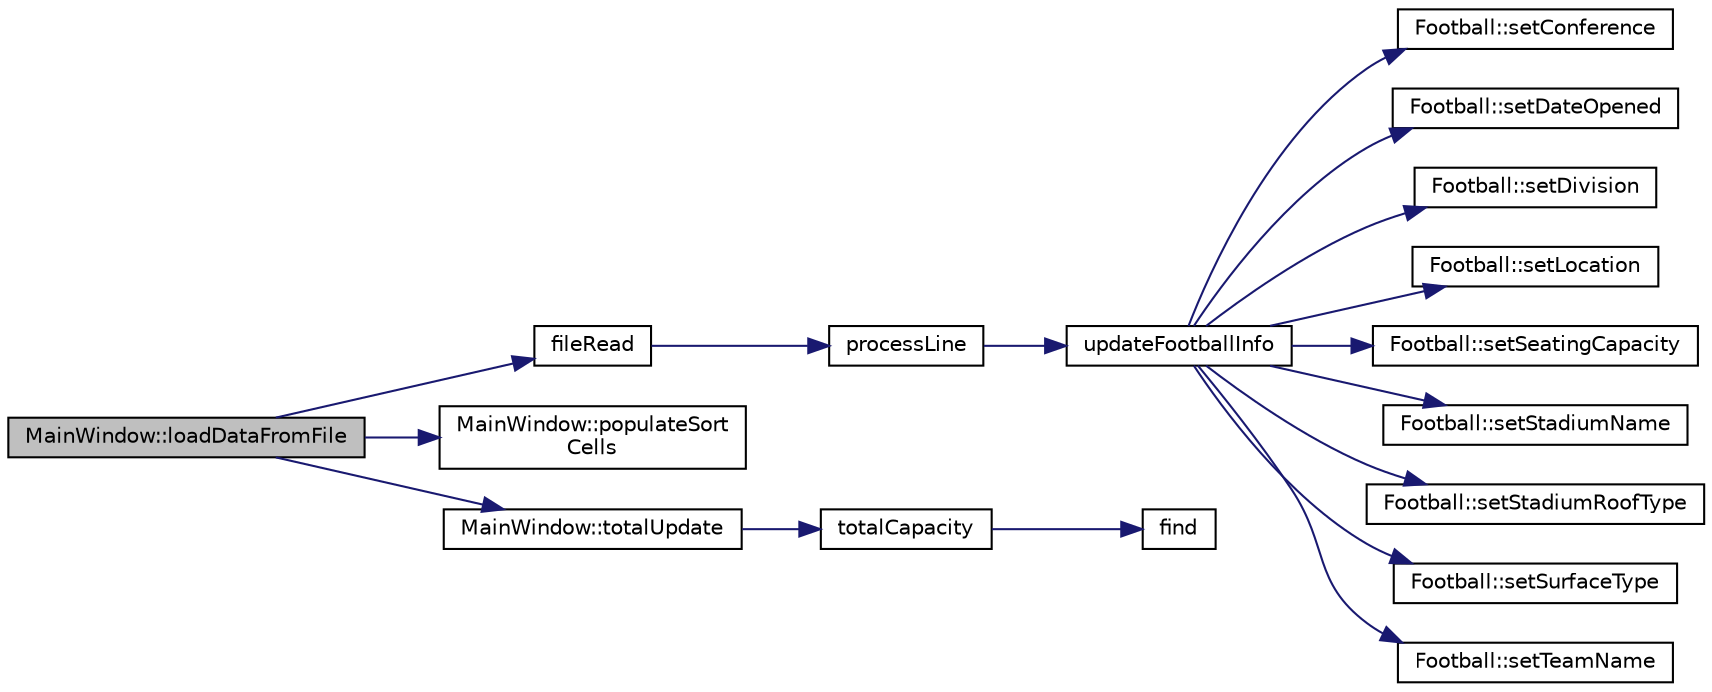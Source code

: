 digraph "MainWindow::loadDataFromFile"
{
 // LATEX_PDF_SIZE
  edge [fontname="Helvetica",fontsize="10",labelfontname="Helvetica",labelfontsize="10"];
  node [fontname="Helvetica",fontsize="10",shape=record];
  rankdir="LR";
  Node1 [label="MainWindow::loadDataFromFile",height=0.2,width=0.4,color="black", fillcolor="grey75", style="filled", fontcolor="black",tooltip=" "];
  Node1 -> Node2 [color="midnightblue",fontsize="10",style="solid",fontname="Helvetica"];
  Node2 [label="fileRead",height=0.2,width=0.4,color="black", fillcolor="white", style="filled",URL="$init_8cpp.html#ae67363b9a23c86188905cd6bcdf74764",tooltip=" "];
  Node2 -> Node3 [color="midnightblue",fontsize="10",style="solid",fontname="Helvetica"];
  Node3 [label="processLine",height=0.2,width=0.4,color="black", fillcolor="white", style="filled",URL="$init_8cpp.html#af7f3614e268583403c9939ca8521b98a",tooltip=" "];
  Node3 -> Node4 [color="midnightblue",fontsize="10",style="solid",fontname="Helvetica"];
  Node4 [label="updateFootballInfo",height=0.2,width=0.4,color="black", fillcolor="white", style="filled",URL="$init_8cpp.html#a48e69591d0ec65e85ab9a184b3026692",tooltip=" "];
  Node4 -> Node5 [color="midnightblue",fontsize="10",style="solid",fontname="Helvetica"];
  Node5 [label="Football::setConference",height=0.2,width=0.4,color="black", fillcolor="white", style="filled",URL="$class_football.html#a7a4cf083f24750b12a3b7f4716407583",tooltip=" "];
  Node4 -> Node6 [color="midnightblue",fontsize="10",style="solid",fontname="Helvetica"];
  Node6 [label="Football::setDateOpened",height=0.2,width=0.4,color="black", fillcolor="white", style="filled",URL="$class_football.html#a005b1a4e38f96b0726c6be660528074c",tooltip=" "];
  Node4 -> Node7 [color="midnightblue",fontsize="10",style="solid",fontname="Helvetica"];
  Node7 [label="Football::setDivision",height=0.2,width=0.4,color="black", fillcolor="white", style="filled",URL="$class_football.html#ab1426b08b3b8fe37c4451097f5f70c64",tooltip=" "];
  Node4 -> Node8 [color="midnightblue",fontsize="10",style="solid",fontname="Helvetica"];
  Node8 [label="Football::setLocation",height=0.2,width=0.4,color="black", fillcolor="white", style="filled",URL="$class_football.html#acdd13663d5a113042cd2e075c725cb01",tooltip=" "];
  Node4 -> Node9 [color="midnightblue",fontsize="10",style="solid",fontname="Helvetica"];
  Node9 [label="Football::setSeatingCapacity",height=0.2,width=0.4,color="black", fillcolor="white", style="filled",URL="$class_football.html#adba27e14199107914cd78db40fdd143c",tooltip=" "];
  Node4 -> Node10 [color="midnightblue",fontsize="10",style="solid",fontname="Helvetica"];
  Node10 [label="Football::setStadiumName",height=0.2,width=0.4,color="black", fillcolor="white", style="filled",URL="$class_football.html#a3bbbdb96d8c9bfe2c2f8c64883d7ae46",tooltip=" "];
  Node4 -> Node11 [color="midnightblue",fontsize="10",style="solid",fontname="Helvetica"];
  Node11 [label="Football::setStadiumRoofType",height=0.2,width=0.4,color="black", fillcolor="white", style="filled",URL="$class_football.html#ad697a8ad2987cc8e824c38d2b00d6655",tooltip=" "];
  Node4 -> Node12 [color="midnightblue",fontsize="10",style="solid",fontname="Helvetica"];
  Node12 [label="Football::setSurfaceType",height=0.2,width=0.4,color="black", fillcolor="white", style="filled",URL="$class_football.html#ab6e5c0a3e8393a7bc0ff73160ad35927",tooltip=" "];
  Node4 -> Node13 [color="midnightblue",fontsize="10",style="solid",fontname="Helvetica"];
  Node13 [label="Football::setTeamName",height=0.2,width=0.4,color="black", fillcolor="white", style="filled",URL="$class_football.html#ac41eaab08c2642bbace07dddfba3793f",tooltip=" "];
  Node1 -> Node14 [color="midnightblue",fontsize="10",style="solid",fontname="Helvetica"];
  Node14 [label="MainWindow::populateSort\lCells",height=0.2,width=0.4,color="black", fillcolor="white", style="filled",URL="$class_main_window.html#a2194027ee49d71c263b70ffa961f16c8",tooltip=" "];
  Node1 -> Node15 [color="midnightblue",fontsize="10",style="solid",fontname="Helvetica"];
  Node15 [label="MainWindow::totalUpdate",height=0.2,width=0.4,color="black", fillcolor="white", style="filled",URL="$class_main_window.html#a733ecd2809146cb8725fd8248a960aca",tooltip=" "];
  Node15 -> Node16 [color="midnightblue",fontsize="10",style="solid",fontname="Helvetica"];
  Node16 [label="totalCapacity",height=0.2,width=0.4,color="black", fillcolor="white", style="filled",URL="$sort_8cpp.html#a75c465491e2c95e78598166ccb3dfd18",tooltip=" "];
  Node16 -> Node17 [color="midnightblue",fontsize="10",style="solid",fontname="Helvetica"];
  Node17 [label="find",height=0.2,width=0.4,color="black", fillcolor="white", style="filled",URL="$sort_8cpp.html#a5c09b313e479f1cbf6c118c8a1681618",tooltip=" "];
}
